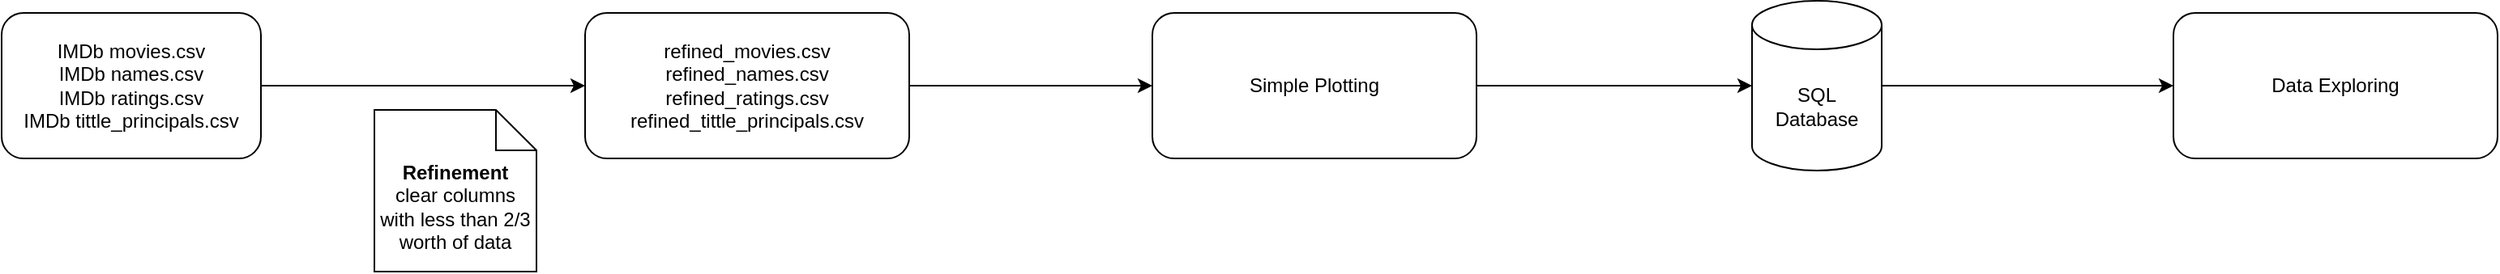 <mxfile version="15.7.3" type="device"><diagram id="U0TEEb0Og4tp0JaTyb8K" name="Page-1"><mxGraphModel dx="1185" dy="628" grid="1" gridSize="10" guides="1" tooltips="1" connect="1" arrows="1" fold="1" page="1" pageScale="1" pageWidth="827" pageHeight="1169" math="0" shadow="0"><root><mxCell id="0"/><mxCell id="1" parent="0"/><mxCell id="dyYckTUQXTFtyMufqalx-2" style="edgeStyle=orthogonalEdgeStyle;rounded=0;orthogonalLoop=1;jettySize=auto;html=1;entryX=0;entryY=0.5;entryDx=0;entryDy=0;" parent="1" source="dyYckTUQXTFtyMufqalx-1" target="dyYckTUQXTFtyMufqalx-5" edge="1"><mxGeometry relative="1" as="geometry"><mxPoint x="400" y="125" as="targetPoint"/></mxGeometry></mxCell><mxCell id="dyYckTUQXTFtyMufqalx-1" value="IMDb movies.csv&lt;br&gt;IMDb names.csv&lt;br&gt;IMDb ratings.csv&lt;br&gt;IMDb tittle_principals.csv" style="rounded=1;whiteSpace=wrap;html=1;" parent="1" vertex="1"><mxGeometry x="40" y="80" width="160" height="90" as="geometry"/></mxCell><mxCell id="dyYckTUQXTFtyMufqalx-4" value="&lt;b&gt;Refinement&lt;br&gt;&lt;/b&gt;clear columns with less than 2/3 worth of data" style="shape=note2;boundedLbl=1;whiteSpace=wrap;html=1;size=25;verticalAlign=top;align=center;" parent="1" vertex="1"><mxGeometry x="270" y="140" width="100" height="100" as="geometry"/></mxCell><mxCell id="dyYckTUQXTFtyMufqalx-3" value="" style="shape=image;html=1;verticalAlign=top;verticalLabelPosition=bottom;labelBackgroundColor=#ffffff;imageAspect=0;aspect=fixed;image=https://cdn4.iconfinder.com/data/icons/logos-and-brands/512/267_Python_logo-128.png" parent="1" vertex="1"><mxGeometry x="220" y="90" width="80" height="80" as="geometry"/></mxCell><mxCell id="GvcLQLSu5NJSFBCjxQf--1" style="edgeStyle=orthogonalEdgeStyle;rounded=0;orthogonalLoop=1;jettySize=auto;html=1;entryX=0;entryY=0.5;entryDx=0;entryDy=0;" edge="1" parent="1" source="dyYckTUQXTFtyMufqalx-5" target="GvcLQLSu5NJSFBCjxQf--3"><mxGeometry relative="1" as="geometry"><mxPoint x="750" y="125" as="targetPoint"/></mxGeometry></mxCell><mxCell id="dyYckTUQXTFtyMufqalx-5" value="refined_movies.csv&lt;br&gt;refined_names.csv&lt;br&gt;refined_ratings.csv&lt;br&gt;refined_tittle_principals.csv" style="rounded=1;whiteSpace=wrap;html=1;" parent="1" vertex="1"><mxGeometry x="400" y="80" width="200" height="90" as="geometry"/></mxCell><mxCell id="GvcLQLSu5NJSFBCjxQf--4" style="edgeStyle=orthogonalEdgeStyle;rounded=0;orthogonalLoop=1;jettySize=auto;html=1;entryX=0;entryY=0.5;entryDx=0;entryDy=0;entryPerimeter=0;" edge="1" parent="1" source="GvcLQLSu5NJSFBCjxQf--3" target="GvcLQLSu5NJSFBCjxQf--5"><mxGeometry relative="1" as="geometry"><mxPoint x="1120" y="125" as="targetPoint"/></mxGeometry></mxCell><mxCell id="GvcLQLSu5NJSFBCjxQf--3" value="Simple Plotting" style="rounded=1;whiteSpace=wrap;html=1;" vertex="1" parent="1"><mxGeometry x="750" y="80" width="200" height="90" as="geometry"/></mxCell><mxCell id="GvcLQLSu5NJSFBCjxQf--7" style="edgeStyle=orthogonalEdgeStyle;rounded=0;orthogonalLoop=1;jettySize=auto;html=1;entryX=0;entryY=0.5;entryDx=0;entryDy=0;" edge="1" parent="1" source="GvcLQLSu5NJSFBCjxQf--5" target="GvcLQLSu5NJSFBCjxQf--6"><mxGeometry relative="1" as="geometry"/></mxCell><mxCell id="GvcLQLSu5NJSFBCjxQf--5" value="SQL Database" style="shape=cylinder3;whiteSpace=wrap;html=1;boundedLbl=1;backgroundOutline=1;size=15;" vertex="1" parent="1"><mxGeometry x="1120" y="72.5" width="80" height="105" as="geometry"/></mxCell><mxCell id="GvcLQLSu5NJSFBCjxQf--6" value="Data Exploring" style="rounded=1;whiteSpace=wrap;html=1;" vertex="1" parent="1"><mxGeometry x="1380" y="80" width="200" height="90" as="geometry"/></mxCell></root></mxGraphModel></diagram></mxfile>